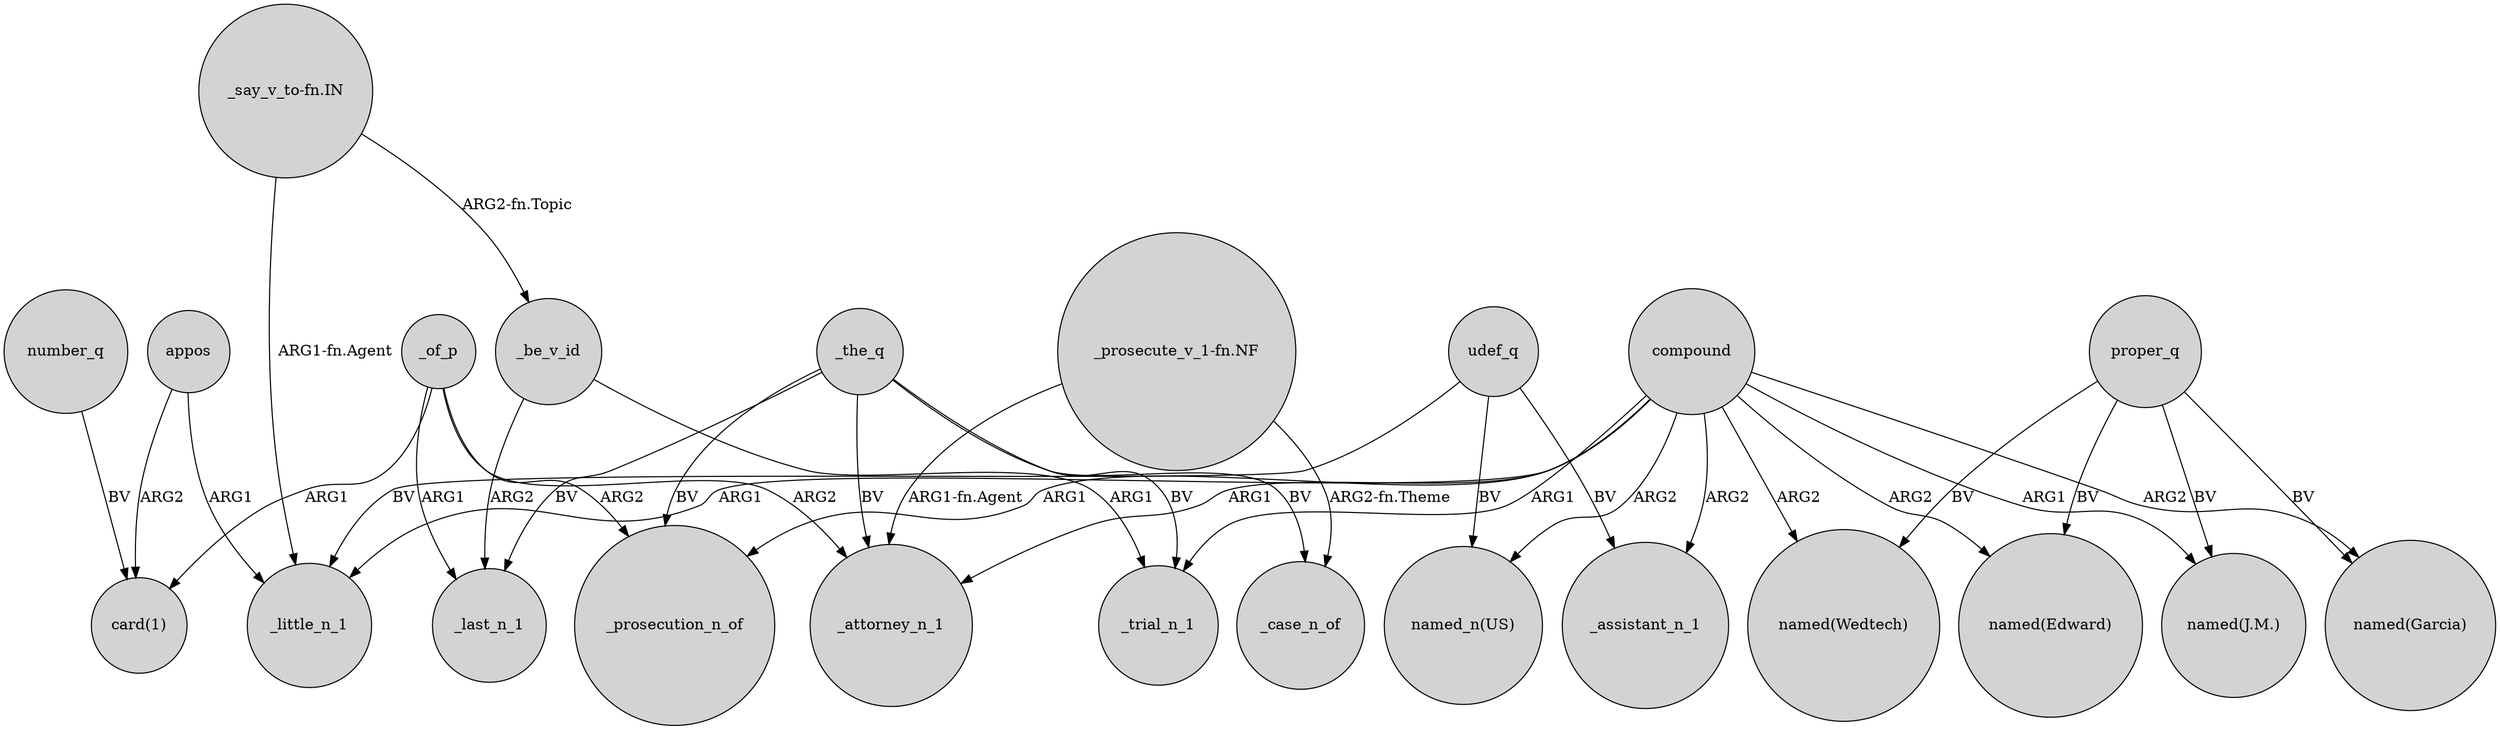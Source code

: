 digraph {
	node [shape=circle style=filled]
	_the_q -> _last_n_1 [label=BV]
	_of_p -> _prosecution_n_of [label=ARG2]
	udef_q -> "named_n(US)" [label=BV]
	_of_p -> _attorney_n_1 [label=ARG2]
	appos -> _little_n_1 [label=ARG1]
	"_prosecute_v_1-fn.NF" -> _attorney_n_1 [label="ARG1-fn.Agent"]
	_be_v_id -> _trial_n_1 [label=ARG1]
	proper_q -> "named(J.M.)" [label=BV]
	compound -> _prosecution_n_of [label=ARG1]
	_the_q -> _case_n_of [label=BV]
	"_say_v_to-fn.IN" -> _little_n_1 [label="ARG1-fn.Agent"]
	compound -> _little_n_1 [label=ARG1]
	_the_q -> _trial_n_1 [label=BV]
	compound -> "named(Wedtech)" [label=ARG2]
	_the_q -> _prosecution_n_of [label=BV]
	compound -> "named_n(US)" [label=ARG2]
	udef_q -> _assistant_n_1 [label=BV]
	"_say_v_to-fn.IN" -> _be_v_id [label="ARG2-fn.Topic"]
	compound -> "named(Garcia)" [label=ARG2]
	compound -> "named(Edward)" [label=ARG2]
	proper_q -> "named(Wedtech)" [label=BV]
	compound -> _trial_n_1 [label=ARG1]
	udef_q -> _little_n_1 [label=BV]
	_of_p -> _last_n_1 [label=ARG1]
	_of_p -> "card(1)" [label=ARG1]
	appos -> "card(1)" [label=ARG2]
	number_q -> "card(1)" [label=BV]
	compound -> _attorney_n_1 [label=ARG1]
	proper_q -> "named(Garcia)" [label=BV]
	compound -> "named(J.M.)" [label=ARG1]
	_be_v_id -> _last_n_1 [label=ARG2]
	proper_q -> "named(Edward)" [label=BV]
	compound -> _assistant_n_1 [label=ARG2]
	"_prosecute_v_1-fn.NF" -> _case_n_of [label="ARG2-fn.Theme"]
	_the_q -> _attorney_n_1 [label=BV]
}
